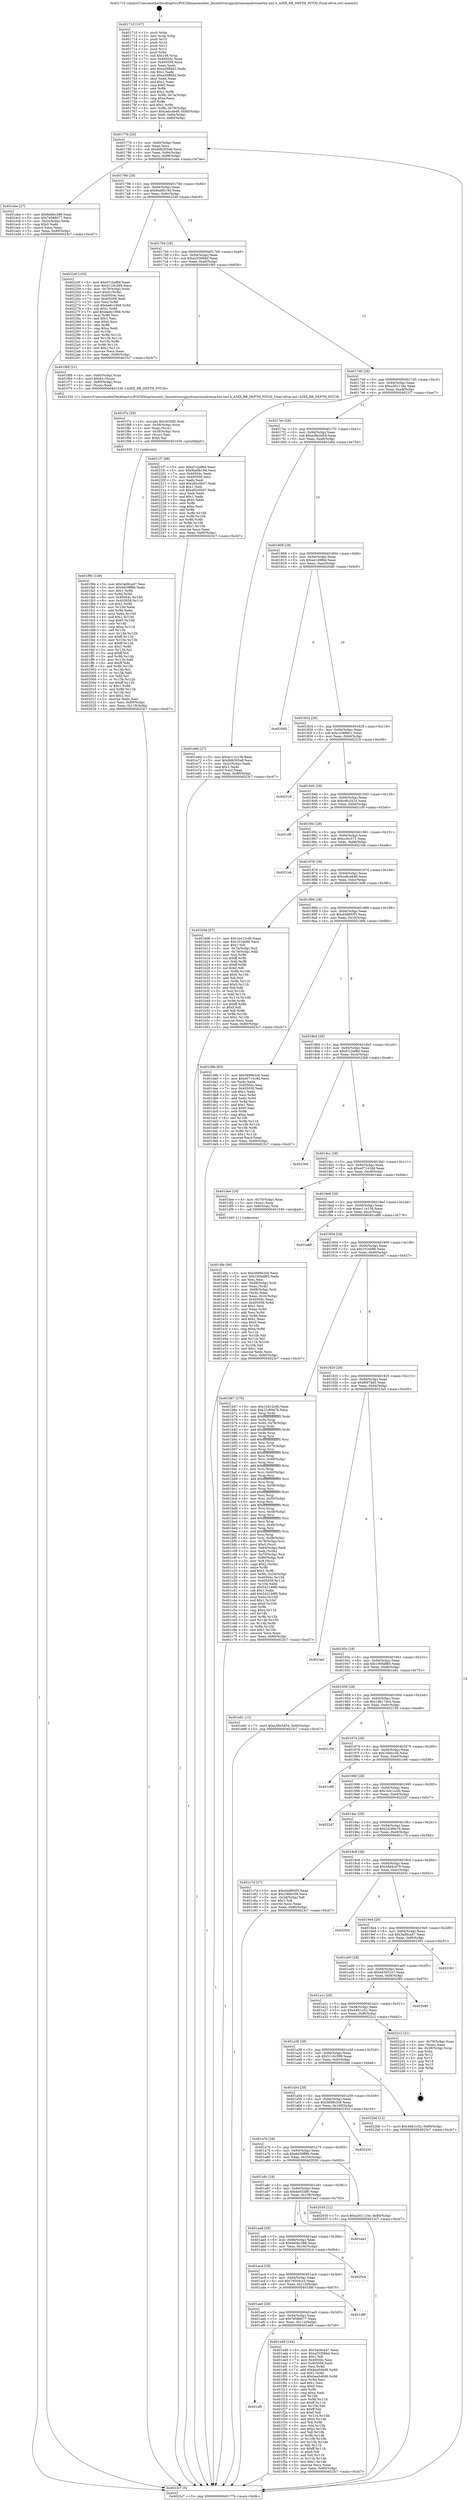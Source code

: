 digraph "0x401710" {
  label = "0x401710 (/mnt/c/Users/mathe/Desktop/tcc/POCII/binaries/extr_linuxdriversgpudrmmsmadrenoa3xx.xml.h_A3XX_RB_DEPTH_PITCH_Final-ollvm.out::main(0))"
  labelloc = "t"
  node[shape=record]

  Entry [label="",width=0.3,height=0.3,shape=circle,fillcolor=black,style=filled]
  "0x40177b" [label="{
     0x40177b [29]\l
     | [instrs]\l
     &nbsp;&nbsp;0x40177b \<+3\>: mov -0x80(%rbp),%eax\l
     &nbsp;&nbsp;0x40177e \<+2\>: mov %eax,%ecx\l
     &nbsp;&nbsp;0x401780 \<+6\>: sub $0x8d6305a6,%ecx\l
     &nbsp;&nbsp;0x401786 \<+6\>: mov %eax,-0x94(%rbp)\l
     &nbsp;&nbsp;0x40178c \<+6\>: mov %ecx,-0x98(%rbp)\l
     &nbsp;&nbsp;0x401792 \<+6\>: je 0000000000401ebe \<main+0x7ae\>\l
  }"]
  "0x401ebe" [label="{
     0x401ebe [27]\l
     | [instrs]\l
     &nbsp;&nbsp;0x401ebe \<+5\>: mov $0x6e6bc388,%eax\l
     &nbsp;&nbsp;0x401ec3 \<+5\>: mov $0x7e588077,%ecx\l
     &nbsp;&nbsp;0x401ec8 \<+3\>: mov -0x2c(%rbp),%edx\l
     &nbsp;&nbsp;0x401ecb \<+3\>: cmp $0x0,%edx\l
     &nbsp;&nbsp;0x401ece \<+3\>: cmove %ecx,%eax\l
     &nbsp;&nbsp;0x401ed1 \<+3\>: mov %eax,-0x80(%rbp)\l
     &nbsp;&nbsp;0x401ed4 \<+5\>: jmp 00000000004023c7 \<main+0xcb7\>\l
  }"]
  "0x401798" [label="{
     0x401798 [28]\l
     | [instrs]\l
     &nbsp;&nbsp;0x401798 \<+5\>: jmp 000000000040179d \<main+0x8d\>\l
     &nbsp;&nbsp;0x40179d \<+6\>: mov -0x94(%rbp),%eax\l
     &nbsp;&nbsp;0x4017a3 \<+5\>: sub $0x9aa9b19d,%eax\l
     &nbsp;&nbsp;0x4017a8 \<+6\>: mov %eax,-0x9c(%rbp)\l
     &nbsp;&nbsp;0x4017ae \<+6\>: je 000000000040224f \<main+0xb3f\>\l
  }"]
  Exit [label="",width=0.3,height=0.3,shape=circle,fillcolor=black,style=filled,peripheries=2]
  "0x40224f" [label="{
     0x40224f [103]\l
     | [instrs]\l
     &nbsp;&nbsp;0x40224f \<+5\>: mov $0xd7c2ef6d,%eax\l
     &nbsp;&nbsp;0x402254 \<+5\>: mov $0x5116c599,%ecx\l
     &nbsp;&nbsp;0x402259 \<+4\>: mov -0x78(%rbp),%rdx\l
     &nbsp;&nbsp;0x40225d \<+6\>: movl $0x0,(%rdx)\l
     &nbsp;&nbsp;0x402263 \<+7\>: mov 0x40504c,%esi\l
     &nbsp;&nbsp;0x40226a \<+7\>: mov 0x405058,%edi\l
     &nbsp;&nbsp;0x402271 \<+3\>: mov %esi,%r8d\l
     &nbsp;&nbsp;0x402274 \<+7\>: sub $0xbe6c1968,%r8d\l
     &nbsp;&nbsp;0x40227b \<+4\>: sub $0x1,%r8d\l
     &nbsp;&nbsp;0x40227f \<+7\>: add $0xbe6c1968,%r8d\l
     &nbsp;&nbsp;0x402286 \<+4\>: imul %r8d,%esi\l
     &nbsp;&nbsp;0x40228a \<+3\>: and $0x1,%esi\l
     &nbsp;&nbsp;0x40228d \<+3\>: cmp $0x0,%esi\l
     &nbsp;&nbsp;0x402290 \<+4\>: sete %r9b\l
     &nbsp;&nbsp;0x402294 \<+3\>: cmp $0xa,%edi\l
     &nbsp;&nbsp;0x402297 \<+4\>: setl %r10b\l
     &nbsp;&nbsp;0x40229b \<+3\>: mov %r9b,%r11b\l
     &nbsp;&nbsp;0x40229e \<+3\>: and %r10b,%r11b\l
     &nbsp;&nbsp;0x4022a1 \<+3\>: xor %r10b,%r9b\l
     &nbsp;&nbsp;0x4022a4 \<+3\>: or %r9b,%r11b\l
     &nbsp;&nbsp;0x4022a7 \<+4\>: test $0x1,%r11b\l
     &nbsp;&nbsp;0x4022ab \<+3\>: cmovne %ecx,%eax\l
     &nbsp;&nbsp;0x4022ae \<+3\>: mov %eax,-0x80(%rbp)\l
     &nbsp;&nbsp;0x4022b1 \<+5\>: jmp 00000000004023c7 \<main+0xcb7\>\l
  }"]
  "0x4017b4" [label="{
     0x4017b4 [28]\l
     | [instrs]\l
     &nbsp;&nbsp;0x4017b4 \<+5\>: jmp 00000000004017b9 \<main+0xa9\>\l
     &nbsp;&nbsp;0x4017b9 \<+6\>: mov -0x94(%rbp),%eax\l
     &nbsp;&nbsp;0x4017bf \<+5\>: sub $0xa25306bd,%eax\l
     &nbsp;&nbsp;0x4017c4 \<+6\>: mov %eax,-0xa0(%rbp)\l
     &nbsp;&nbsp;0x4017ca \<+6\>: je 0000000000401f69 \<main+0x859\>\l
  }"]
  "0x401f9b" [label="{
     0x401f9b [149]\l
     | [instrs]\l
     &nbsp;&nbsp;0x401f9b \<+5\>: mov $0x3a06ca47,%esi\l
     &nbsp;&nbsp;0x401fa0 \<+5\>: mov $0x6d39ff8b,%edx\l
     &nbsp;&nbsp;0x401fa5 \<+3\>: mov $0x1,%r8b\l
     &nbsp;&nbsp;0x401fa8 \<+3\>: xor %r9d,%r9d\l
     &nbsp;&nbsp;0x401fab \<+8\>: mov 0x40504c,%r10d\l
     &nbsp;&nbsp;0x401fb3 \<+8\>: mov 0x405058,%r11d\l
     &nbsp;&nbsp;0x401fbb \<+4\>: sub $0x1,%r9d\l
     &nbsp;&nbsp;0x401fbf \<+3\>: mov %r10d,%ebx\l
     &nbsp;&nbsp;0x401fc2 \<+3\>: add %r9d,%ebx\l
     &nbsp;&nbsp;0x401fc5 \<+4\>: imul %ebx,%r10d\l
     &nbsp;&nbsp;0x401fc9 \<+4\>: and $0x1,%r10d\l
     &nbsp;&nbsp;0x401fcd \<+4\>: cmp $0x0,%r10d\l
     &nbsp;&nbsp;0x401fd1 \<+4\>: sete %r14b\l
     &nbsp;&nbsp;0x401fd5 \<+4\>: cmp $0xa,%r11d\l
     &nbsp;&nbsp;0x401fd9 \<+4\>: setl %r15b\l
     &nbsp;&nbsp;0x401fdd \<+3\>: mov %r14b,%r12b\l
     &nbsp;&nbsp;0x401fe0 \<+4\>: xor $0xff,%r12b\l
     &nbsp;&nbsp;0x401fe4 \<+3\>: mov %r15b,%r13b\l
     &nbsp;&nbsp;0x401fe7 \<+4\>: xor $0xff,%r13b\l
     &nbsp;&nbsp;0x401feb \<+4\>: xor $0x1,%r8b\l
     &nbsp;&nbsp;0x401fef \<+3\>: mov %r12b,%cl\l
     &nbsp;&nbsp;0x401ff2 \<+3\>: and $0xff,%cl\l
     &nbsp;&nbsp;0x401ff5 \<+3\>: and %r8b,%r14b\l
     &nbsp;&nbsp;0x401ff8 \<+3\>: mov %r13b,%dil\l
     &nbsp;&nbsp;0x401ffb \<+4\>: and $0xff,%dil\l
     &nbsp;&nbsp;0x401fff \<+3\>: and %r8b,%r15b\l
     &nbsp;&nbsp;0x402002 \<+3\>: or %r14b,%cl\l
     &nbsp;&nbsp;0x402005 \<+3\>: or %r15b,%dil\l
     &nbsp;&nbsp;0x402008 \<+3\>: xor %dil,%cl\l
     &nbsp;&nbsp;0x40200b \<+3\>: or %r13b,%r12b\l
     &nbsp;&nbsp;0x40200e \<+4\>: xor $0xff,%r12b\l
     &nbsp;&nbsp;0x402012 \<+4\>: or $0x1,%r8b\l
     &nbsp;&nbsp;0x402016 \<+3\>: and %r8b,%r12b\l
     &nbsp;&nbsp;0x402019 \<+3\>: or %r12b,%cl\l
     &nbsp;&nbsp;0x40201c \<+3\>: test $0x1,%cl\l
     &nbsp;&nbsp;0x40201f \<+3\>: cmovne %edx,%esi\l
     &nbsp;&nbsp;0x402022 \<+3\>: mov %esi,-0x80(%rbp)\l
     &nbsp;&nbsp;0x402025 \<+6\>: mov %eax,-0x118(%rbp)\l
     &nbsp;&nbsp;0x40202b \<+5\>: jmp 00000000004023c7 \<main+0xcb7\>\l
  }"]
  "0x401f69" [label="{
     0x401f69 [21]\l
     | [instrs]\l
     &nbsp;&nbsp;0x401f69 \<+4\>: mov -0x60(%rbp),%rax\l
     &nbsp;&nbsp;0x401f6d \<+6\>: movl $0x64,(%rax)\l
     &nbsp;&nbsp;0x401f73 \<+4\>: mov -0x60(%rbp),%rax\l
     &nbsp;&nbsp;0x401f77 \<+2\>: mov (%rax),%edi\l
     &nbsp;&nbsp;0x401f79 \<+5\>: call 0000000000401530 \<A3XX_RB_DEPTH_PITCH\>\l
     | [calls]\l
     &nbsp;&nbsp;0x401530 \{1\} (/mnt/c/Users/mathe/Desktop/tcc/POCII/binaries/extr_linuxdriversgpudrmmsmadrenoa3xx.xml.h_A3XX_RB_DEPTH_PITCH_Final-ollvm.out::A3XX_RB_DEPTH_PITCH)\l
  }"]
  "0x4017d0" [label="{
     0x4017d0 [28]\l
     | [instrs]\l
     &nbsp;&nbsp;0x4017d0 \<+5\>: jmp 00000000004017d5 \<main+0xc5\>\l
     &nbsp;&nbsp;0x4017d5 \<+6\>: mov -0x94(%rbp),%eax\l
     &nbsp;&nbsp;0x4017db \<+5\>: sub $0xa261110e,%eax\l
     &nbsp;&nbsp;0x4017e0 \<+6\>: mov %eax,-0xa4(%rbp)\l
     &nbsp;&nbsp;0x4017e6 \<+6\>: je 00000000004021f7 \<main+0xae7\>\l
  }"]
  "0x401f7e" [label="{
     0x401f7e [29]\l
     | [instrs]\l
     &nbsp;&nbsp;0x401f7e \<+10\>: movabs $0x4030f2,%rdi\l
     &nbsp;&nbsp;0x401f88 \<+4\>: mov -0x58(%rbp),%rcx\l
     &nbsp;&nbsp;0x401f8c \<+2\>: mov %eax,(%rcx)\l
     &nbsp;&nbsp;0x401f8e \<+4\>: mov -0x58(%rbp),%rcx\l
     &nbsp;&nbsp;0x401f92 \<+2\>: mov (%rcx),%esi\l
     &nbsp;&nbsp;0x401f94 \<+2\>: mov $0x0,%al\l
     &nbsp;&nbsp;0x401f96 \<+5\>: call 0000000000401030 \<printf@plt\>\l
     | [calls]\l
     &nbsp;&nbsp;0x401030 \{1\} (unknown)\l
  }"]
  "0x4021f7" [label="{
     0x4021f7 [88]\l
     | [instrs]\l
     &nbsp;&nbsp;0x4021f7 \<+5\>: mov $0xd7c2ef6d,%eax\l
     &nbsp;&nbsp;0x4021fc \<+5\>: mov $0x9aa9b19d,%ecx\l
     &nbsp;&nbsp;0x402201 \<+7\>: mov 0x40504c,%edx\l
     &nbsp;&nbsp;0x402208 \<+7\>: mov 0x405058,%esi\l
     &nbsp;&nbsp;0x40220f \<+2\>: mov %edx,%edi\l
     &nbsp;&nbsp;0x402211 \<+6\>: add $0xa92c0b07,%edi\l
     &nbsp;&nbsp;0x402217 \<+3\>: sub $0x1,%edi\l
     &nbsp;&nbsp;0x40221a \<+6\>: sub $0xa92c0b07,%edi\l
     &nbsp;&nbsp;0x402220 \<+3\>: imul %edi,%edx\l
     &nbsp;&nbsp;0x402223 \<+3\>: and $0x1,%edx\l
     &nbsp;&nbsp;0x402226 \<+3\>: cmp $0x0,%edx\l
     &nbsp;&nbsp;0x402229 \<+4\>: sete %r8b\l
     &nbsp;&nbsp;0x40222d \<+3\>: cmp $0xa,%esi\l
     &nbsp;&nbsp;0x402230 \<+4\>: setl %r9b\l
     &nbsp;&nbsp;0x402234 \<+3\>: mov %r8b,%r10b\l
     &nbsp;&nbsp;0x402237 \<+3\>: and %r9b,%r10b\l
     &nbsp;&nbsp;0x40223a \<+3\>: xor %r9b,%r8b\l
     &nbsp;&nbsp;0x40223d \<+3\>: or %r8b,%r10b\l
     &nbsp;&nbsp;0x402240 \<+4\>: test $0x1,%r10b\l
     &nbsp;&nbsp;0x402244 \<+3\>: cmovne %ecx,%eax\l
     &nbsp;&nbsp;0x402247 \<+3\>: mov %eax,-0x80(%rbp)\l
     &nbsp;&nbsp;0x40224a \<+5\>: jmp 00000000004023c7 \<main+0xcb7\>\l
  }"]
  "0x4017ec" [label="{
     0x4017ec [28]\l
     | [instrs]\l
     &nbsp;&nbsp;0x4017ec \<+5\>: jmp 00000000004017f1 \<main+0xe1\>\l
     &nbsp;&nbsp;0x4017f1 \<+6\>: mov -0x94(%rbp),%eax\l
     &nbsp;&nbsp;0x4017f7 \<+5\>: sub $0xa38e3d54,%eax\l
     &nbsp;&nbsp;0x4017fc \<+6\>: mov %eax,-0xa8(%rbp)\l
     &nbsp;&nbsp;0x401802 \<+6\>: je 0000000000401e6d \<main+0x75d\>\l
  }"]
  "0x401afc" [label="{
     0x401afc\l
  }", style=dashed]
  "0x401e6d" [label="{
     0x401e6d [27]\l
     | [instrs]\l
     &nbsp;&nbsp;0x401e6d \<+5\>: mov $0xec11e138,%eax\l
     &nbsp;&nbsp;0x401e72 \<+5\>: mov $0x8d6305a6,%ecx\l
     &nbsp;&nbsp;0x401e77 \<+3\>: mov -0x2c(%rbp),%edx\l
     &nbsp;&nbsp;0x401e7a \<+3\>: cmp $0x1,%edx\l
     &nbsp;&nbsp;0x401e7d \<+3\>: cmovl %ecx,%eax\l
     &nbsp;&nbsp;0x401e80 \<+3\>: mov %eax,-0x80(%rbp)\l
     &nbsp;&nbsp;0x401e83 \<+5\>: jmp 00000000004023c7 \<main+0xcb7\>\l
  }"]
  "0x401808" [label="{
     0x401808 [28]\l
     | [instrs]\l
     &nbsp;&nbsp;0x401808 \<+5\>: jmp 000000000040180d \<main+0xfd\>\l
     &nbsp;&nbsp;0x40180d \<+6\>: mov -0x94(%rbp),%eax\l
     &nbsp;&nbsp;0x401813 \<+5\>: sub $0xae1d9fbd,%eax\l
     &nbsp;&nbsp;0x401818 \<+6\>: mov %eax,-0xac(%rbp)\l
     &nbsp;&nbsp;0x40181e \<+6\>: je 00000000004020d0 \<main+0x9c0\>\l
  }"]
  "0x401ed9" [label="{
     0x401ed9 [144]\l
     | [instrs]\l
     &nbsp;&nbsp;0x401ed9 \<+5\>: mov $0x3a06ca47,%eax\l
     &nbsp;&nbsp;0x401ede \<+5\>: mov $0xa25306bd,%ecx\l
     &nbsp;&nbsp;0x401ee3 \<+2\>: mov $0x1,%dl\l
     &nbsp;&nbsp;0x401ee5 \<+7\>: mov 0x40504c,%esi\l
     &nbsp;&nbsp;0x401eec \<+7\>: mov 0x405058,%edi\l
     &nbsp;&nbsp;0x401ef3 \<+3\>: mov %esi,%r8d\l
     &nbsp;&nbsp;0x401ef6 \<+7\>: add $0xbea546d6,%r8d\l
     &nbsp;&nbsp;0x401efd \<+4\>: sub $0x1,%r8d\l
     &nbsp;&nbsp;0x401f01 \<+7\>: sub $0xbea546d6,%r8d\l
     &nbsp;&nbsp;0x401f08 \<+4\>: imul %r8d,%esi\l
     &nbsp;&nbsp;0x401f0c \<+3\>: and $0x1,%esi\l
     &nbsp;&nbsp;0x401f0f \<+3\>: cmp $0x0,%esi\l
     &nbsp;&nbsp;0x401f12 \<+4\>: sete %r9b\l
     &nbsp;&nbsp;0x401f16 \<+3\>: cmp $0xa,%edi\l
     &nbsp;&nbsp;0x401f19 \<+4\>: setl %r10b\l
     &nbsp;&nbsp;0x401f1d \<+3\>: mov %r9b,%r11b\l
     &nbsp;&nbsp;0x401f20 \<+4\>: xor $0xff,%r11b\l
     &nbsp;&nbsp;0x401f24 \<+3\>: mov %r10b,%bl\l
     &nbsp;&nbsp;0x401f27 \<+3\>: xor $0xff,%bl\l
     &nbsp;&nbsp;0x401f2a \<+3\>: xor $0x0,%dl\l
     &nbsp;&nbsp;0x401f2d \<+3\>: mov %r11b,%r14b\l
     &nbsp;&nbsp;0x401f30 \<+4\>: and $0x0,%r14b\l
     &nbsp;&nbsp;0x401f34 \<+3\>: and %dl,%r9b\l
     &nbsp;&nbsp;0x401f37 \<+3\>: mov %bl,%r15b\l
     &nbsp;&nbsp;0x401f3a \<+4\>: and $0x0,%r15b\l
     &nbsp;&nbsp;0x401f3e \<+3\>: and %dl,%r10b\l
     &nbsp;&nbsp;0x401f41 \<+3\>: or %r9b,%r14b\l
     &nbsp;&nbsp;0x401f44 \<+3\>: or %r10b,%r15b\l
     &nbsp;&nbsp;0x401f47 \<+3\>: xor %r15b,%r14b\l
     &nbsp;&nbsp;0x401f4a \<+3\>: or %bl,%r11b\l
     &nbsp;&nbsp;0x401f4d \<+4\>: xor $0xff,%r11b\l
     &nbsp;&nbsp;0x401f51 \<+3\>: or $0x0,%dl\l
     &nbsp;&nbsp;0x401f54 \<+3\>: and %dl,%r11b\l
     &nbsp;&nbsp;0x401f57 \<+3\>: or %r11b,%r14b\l
     &nbsp;&nbsp;0x401f5a \<+4\>: test $0x1,%r14b\l
     &nbsp;&nbsp;0x401f5e \<+3\>: cmovne %ecx,%eax\l
     &nbsp;&nbsp;0x401f61 \<+3\>: mov %eax,-0x80(%rbp)\l
     &nbsp;&nbsp;0x401f64 \<+5\>: jmp 00000000004023c7 \<main+0xcb7\>\l
  }"]
  "0x4020d0" [label="{
     0x4020d0\l
  }", style=dashed]
  "0x401824" [label="{
     0x401824 [28]\l
     | [instrs]\l
     &nbsp;&nbsp;0x401824 \<+5\>: jmp 0000000000401829 \<main+0x119\>\l
     &nbsp;&nbsp;0x401829 \<+6\>: mov -0x94(%rbp),%eax\l
     &nbsp;&nbsp;0x40182f \<+5\>: sub $0xc33888c1,%eax\l
     &nbsp;&nbsp;0x401834 \<+6\>: mov %eax,-0xb0(%rbp)\l
     &nbsp;&nbsp;0x40183a \<+6\>: je 0000000000402319 \<main+0xc09\>\l
  }"]
  "0x401ae0" [label="{
     0x401ae0 [28]\l
     | [instrs]\l
     &nbsp;&nbsp;0x401ae0 \<+5\>: jmp 0000000000401ae5 \<main+0x3d5\>\l
     &nbsp;&nbsp;0x401ae5 \<+6\>: mov -0x94(%rbp),%eax\l
     &nbsp;&nbsp;0x401aeb \<+5\>: sub $0x7e588077,%eax\l
     &nbsp;&nbsp;0x401af0 \<+6\>: mov %eax,-0x114(%rbp)\l
     &nbsp;&nbsp;0x401af6 \<+6\>: je 0000000000401ed9 \<main+0x7c9\>\l
  }"]
  "0x402319" [label="{
     0x402319\l
  }", style=dashed]
  "0x401840" [label="{
     0x401840 [28]\l
     | [instrs]\l
     &nbsp;&nbsp;0x401840 \<+5\>: jmp 0000000000401845 \<main+0x135\>\l
     &nbsp;&nbsp;0x401845 \<+6\>: mov -0x94(%rbp),%eax\l
     &nbsp;&nbsp;0x40184b \<+5\>: sub $0xc9fc2d1d,%eax\l
     &nbsp;&nbsp;0x401850 \<+6\>: mov %eax,-0xb4(%rbp)\l
     &nbsp;&nbsp;0x401856 \<+6\>: je 0000000000401cf0 \<main+0x5e0\>\l
  }"]
  "0x401d8f" [label="{
     0x401d8f\l
  }", style=dashed]
  "0x401cf0" [label="{
     0x401cf0\l
  }", style=dashed]
  "0x40185c" [label="{
     0x40185c [28]\l
     | [instrs]\l
     &nbsp;&nbsp;0x40185c \<+5\>: jmp 0000000000401861 \<main+0x151\>\l
     &nbsp;&nbsp;0x401861 \<+6\>: mov -0x94(%rbp),%eax\l
     &nbsp;&nbsp;0x401867 \<+5\>: sub $0xccfcc571,%eax\l
     &nbsp;&nbsp;0x40186c \<+6\>: mov %eax,-0xb8(%rbp)\l
     &nbsp;&nbsp;0x401872 \<+6\>: je 00000000004021eb \<main+0xadb\>\l
  }"]
  "0x401ac4" [label="{
     0x401ac4 [28]\l
     | [instrs]\l
     &nbsp;&nbsp;0x401ac4 \<+5\>: jmp 0000000000401ac9 \<main+0x3b9\>\l
     &nbsp;&nbsp;0x401ac9 \<+6\>: mov -0x94(%rbp),%eax\l
     &nbsp;&nbsp;0x401acf \<+5\>: sub $0x79504cc5,%eax\l
     &nbsp;&nbsp;0x401ad4 \<+6\>: mov %eax,-0x110(%rbp)\l
     &nbsp;&nbsp;0x401ada \<+6\>: je 0000000000401d8f \<main+0x67f\>\l
  }"]
  "0x4021eb" [label="{
     0x4021eb\l
  }", style=dashed]
  "0x401878" [label="{
     0x401878 [28]\l
     | [instrs]\l
     &nbsp;&nbsp;0x401878 \<+5\>: jmp 000000000040187d \<main+0x16d\>\l
     &nbsp;&nbsp;0x40187d \<+6\>: mov -0x94(%rbp),%eax\l
     &nbsp;&nbsp;0x401883 \<+5\>: sub $0xcebceb48,%eax\l
     &nbsp;&nbsp;0x401888 \<+6\>: mov %eax,-0xbc(%rbp)\l
     &nbsp;&nbsp;0x40188e \<+6\>: je 0000000000401b06 \<main+0x3f6\>\l
  }"]
  "0x4020c4" [label="{
     0x4020c4\l
  }", style=dashed]
  "0x401b06" [label="{
     0x401b06 [97]\l
     | [instrs]\l
     &nbsp;&nbsp;0x401b06 \<+5\>: mov $0x1b412cd0,%eax\l
     &nbsp;&nbsp;0x401b0b \<+5\>: mov $0x1016e96,%ecx\l
     &nbsp;&nbsp;0x401b10 \<+2\>: mov $0x1,%dl\l
     &nbsp;&nbsp;0x401b12 \<+4\>: mov -0x7a(%rbp),%sil\l
     &nbsp;&nbsp;0x401b16 \<+4\>: mov -0x79(%rbp),%dil\l
     &nbsp;&nbsp;0x401b1a \<+3\>: mov %sil,%r8b\l
     &nbsp;&nbsp;0x401b1d \<+4\>: xor $0xff,%r8b\l
     &nbsp;&nbsp;0x401b21 \<+3\>: mov %dil,%r9b\l
     &nbsp;&nbsp;0x401b24 \<+4\>: xor $0xff,%r9b\l
     &nbsp;&nbsp;0x401b28 \<+3\>: xor $0x0,%dl\l
     &nbsp;&nbsp;0x401b2b \<+3\>: mov %r8b,%r10b\l
     &nbsp;&nbsp;0x401b2e \<+4\>: and $0x0,%r10b\l
     &nbsp;&nbsp;0x401b32 \<+3\>: and %dl,%sil\l
     &nbsp;&nbsp;0x401b35 \<+3\>: mov %r9b,%r11b\l
     &nbsp;&nbsp;0x401b38 \<+4\>: and $0x0,%r11b\l
     &nbsp;&nbsp;0x401b3c \<+3\>: and %dl,%dil\l
     &nbsp;&nbsp;0x401b3f \<+3\>: or %sil,%r10b\l
     &nbsp;&nbsp;0x401b42 \<+3\>: or %dil,%r11b\l
     &nbsp;&nbsp;0x401b45 \<+3\>: xor %r11b,%r10b\l
     &nbsp;&nbsp;0x401b48 \<+3\>: or %r9b,%r8b\l
     &nbsp;&nbsp;0x401b4b \<+4\>: xor $0xff,%r8b\l
     &nbsp;&nbsp;0x401b4f \<+3\>: or $0x0,%dl\l
     &nbsp;&nbsp;0x401b52 \<+3\>: and %dl,%r8b\l
     &nbsp;&nbsp;0x401b55 \<+3\>: or %r8b,%r10b\l
     &nbsp;&nbsp;0x401b58 \<+4\>: test $0x1,%r10b\l
     &nbsp;&nbsp;0x401b5c \<+3\>: cmovne %ecx,%eax\l
     &nbsp;&nbsp;0x401b5f \<+3\>: mov %eax,-0x80(%rbp)\l
     &nbsp;&nbsp;0x401b62 \<+5\>: jmp 00000000004023c7 \<main+0xcb7\>\l
  }"]
  "0x401894" [label="{
     0x401894 [28]\l
     | [instrs]\l
     &nbsp;&nbsp;0x401894 \<+5\>: jmp 0000000000401899 \<main+0x189\>\l
     &nbsp;&nbsp;0x401899 \<+6\>: mov -0x94(%rbp),%eax\l
     &nbsp;&nbsp;0x40189f \<+5\>: sub $0xd3d993f3,%eax\l
     &nbsp;&nbsp;0x4018a4 \<+6\>: mov %eax,-0xc0(%rbp)\l
     &nbsp;&nbsp;0x4018aa \<+6\>: je 0000000000401d9b \<main+0x68b\>\l
  }"]
  "0x4023c7" [label="{
     0x4023c7 [5]\l
     | [instrs]\l
     &nbsp;&nbsp;0x4023c7 \<+5\>: jmp 000000000040177b \<main+0x6b\>\l
  }"]
  "0x401710" [label="{
     0x401710 [107]\l
     | [instrs]\l
     &nbsp;&nbsp;0x401710 \<+1\>: push %rbp\l
     &nbsp;&nbsp;0x401711 \<+3\>: mov %rsp,%rbp\l
     &nbsp;&nbsp;0x401714 \<+2\>: push %r15\l
     &nbsp;&nbsp;0x401716 \<+2\>: push %r14\l
     &nbsp;&nbsp;0x401718 \<+2\>: push %r13\l
     &nbsp;&nbsp;0x40171a \<+2\>: push %r12\l
     &nbsp;&nbsp;0x40171c \<+1\>: push %rbx\l
     &nbsp;&nbsp;0x40171d \<+7\>: sub $0x108,%rsp\l
     &nbsp;&nbsp;0x401724 \<+7\>: mov 0x40504c,%eax\l
     &nbsp;&nbsp;0x40172b \<+7\>: mov 0x405058,%ecx\l
     &nbsp;&nbsp;0x401732 \<+2\>: mov %eax,%edx\l
     &nbsp;&nbsp;0x401734 \<+6\>: add $0xa26ff462,%edx\l
     &nbsp;&nbsp;0x40173a \<+3\>: sub $0x1,%edx\l
     &nbsp;&nbsp;0x40173d \<+6\>: sub $0xa26ff462,%edx\l
     &nbsp;&nbsp;0x401743 \<+3\>: imul %edx,%eax\l
     &nbsp;&nbsp;0x401746 \<+3\>: and $0x1,%eax\l
     &nbsp;&nbsp;0x401749 \<+3\>: cmp $0x0,%eax\l
     &nbsp;&nbsp;0x40174c \<+4\>: sete %r8b\l
     &nbsp;&nbsp;0x401750 \<+4\>: and $0x1,%r8b\l
     &nbsp;&nbsp;0x401754 \<+4\>: mov %r8b,-0x7a(%rbp)\l
     &nbsp;&nbsp;0x401758 \<+3\>: cmp $0xa,%ecx\l
     &nbsp;&nbsp;0x40175b \<+4\>: setl %r8b\l
     &nbsp;&nbsp;0x40175f \<+4\>: and $0x1,%r8b\l
     &nbsp;&nbsp;0x401763 \<+4\>: mov %r8b,-0x79(%rbp)\l
     &nbsp;&nbsp;0x401767 \<+7\>: movl $0xcebceb48,-0x80(%rbp)\l
     &nbsp;&nbsp;0x40176e \<+6\>: mov %edi,-0x84(%rbp)\l
     &nbsp;&nbsp;0x401774 \<+7\>: mov %rsi,-0x90(%rbp)\l
  }"]
  "0x401aa8" [label="{
     0x401aa8 [28]\l
     | [instrs]\l
     &nbsp;&nbsp;0x401aa8 \<+5\>: jmp 0000000000401aad \<main+0x39d\>\l
     &nbsp;&nbsp;0x401aad \<+6\>: mov -0x94(%rbp),%eax\l
     &nbsp;&nbsp;0x401ab3 \<+5\>: sub $0x6e6bc388,%eax\l
     &nbsp;&nbsp;0x401ab8 \<+6\>: mov %eax,-0x10c(%rbp)\l
     &nbsp;&nbsp;0x401abe \<+6\>: je 00000000004020c4 \<main+0x9b4\>\l
  }"]
  "0x401d9b" [label="{
     0x401d9b [83]\l
     | [instrs]\l
     &nbsp;&nbsp;0x401d9b \<+5\>: mov $0x5699e3c6,%eax\l
     &nbsp;&nbsp;0x401da0 \<+5\>: mov $0xe071418d,%ecx\l
     &nbsp;&nbsp;0x401da5 \<+2\>: xor %edx,%edx\l
     &nbsp;&nbsp;0x401da7 \<+7\>: mov 0x40504c,%esi\l
     &nbsp;&nbsp;0x401dae \<+7\>: mov 0x405058,%edi\l
     &nbsp;&nbsp;0x401db5 \<+3\>: sub $0x1,%edx\l
     &nbsp;&nbsp;0x401db8 \<+3\>: mov %esi,%r8d\l
     &nbsp;&nbsp;0x401dbb \<+3\>: add %edx,%r8d\l
     &nbsp;&nbsp;0x401dbe \<+4\>: imul %r8d,%esi\l
     &nbsp;&nbsp;0x401dc2 \<+3\>: and $0x1,%esi\l
     &nbsp;&nbsp;0x401dc5 \<+3\>: cmp $0x0,%esi\l
     &nbsp;&nbsp;0x401dc8 \<+4\>: sete %r9b\l
     &nbsp;&nbsp;0x401dcc \<+3\>: cmp $0xa,%edi\l
     &nbsp;&nbsp;0x401dcf \<+4\>: setl %r10b\l
     &nbsp;&nbsp;0x401dd3 \<+3\>: mov %r9b,%r11b\l
     &nbsp;&nbsp;0x401dd6 \<+3\>: and %r10b,%r11b\l
     &nbsp;&nbsp;0x401dd9 \<+3\>: xor %r10b,%r9b\l
     &nbsp;&nbsp;0x401ddc \<+3\>: or %r9b,%r11b\l
     &nbsp;&nbsp;0x401ddf \<+4\>: test $0x1,%r11b\l
     &nbsp;&nbsp;0x401de3 \<+3\>: cmovne %ecx,%eax\l
     &nbsp;&nbsp;0x401de6 \<+3\>: mov %eax,-0x80(%rbp)\l
     &nbsp;&nbsp;0x401de9 \<+5\>: jmp 00000000004023c7 \<main+0xcb7\>\l
  }"]
  "0x4018b0" [label="{
     0x4018b0 [28]\l
     | [instrs]\l
     &nbsp;&nbsp;0x4018b0 \<+5\>: jmp 00000000004018b5 \<main+0x1a5\>\l
     &nbsp;&nbsp;0x4018b5 \<+6\>: mov -0x94(%rbp),%eax\l
     &nbsp;&nbsp;0x4018bb \<+5\>: sub $0xd7c2ef6d,%eax\l
     &nbsp;&nbsp;0x4018c0 \<+6\>: mov %eax,-0xc4(%rbp)\l
     &nbsp;&nbsp;0x4018c6 \<+6\>: je 00000000004023b6 \<main+0xca6\>\l
  }"]
  "0x401ea3" [label="{
     0x401ea3\l
  }", style=dashed]
  "0x4023b6" [label="{
     0x4023b6\l
  }", style=dashed]
  "0x4018cc" [label="{
     0x4018cc [28]\l
     | [instrs]\l
     &nbsp;&nbsp;0x4018cc \<+5\>: jmp 00000000004018d1 \<main+0x1c1\>\l
     &nbsp;&nbsp;0x4018d1 \<+6\>: mov -0x94(%rbp),%eax\l
     &nbsp;&nbsp;0x4018d7 \<+5\>: sub $0xe071418d,%eax\l
     &nbsp;&nbsp;0x4018dc \<+6\>: mov %eax,-0xc8(%rbp)\l
     &nbsp;&nbsp;0x4018e2 \<+6\>: je 0000000000401dee \<main+0x6de\>\l
  }"]
  "0x401a8c" [label="{
     0x401a8c [28]\l
     | [instrs]\l
     &nbsp;&nbsp;0x401a8c \<+5\>: jmp 0000000000401a91 \<main+0x381\>\l
     &nbsp;&nbsp;0x401a91 \<+6\>: mov -0x94(%rbp),%eax\l
     &nbsp;&nbsp;0x401a97 \<+5\>: sub $0x6e033ffc,%eax\l
     &nbsp;&nbsp;0x401a9c \<+6\>: mov %eax,-0x108(%rbp)\l
     &nbsp;&nbsp;0x401aa2 \<+6\>: je 0000000000401ea3 \<main+0x793\>\l
  }"]
  "0x401dee" [label="{
     0x401dee [16]\l
     | [instrs]\l
     &nbsp;&nbsp;0x401dee \<+4\>: mov -0x70(%rbp),%rax\l
     &nbsp;&nbsp;0x401df2 \<+3\>: mov (%rax),%rax\l
     &nbsp;&nbsp;0x401df5 \<+4\>: mov 0x8(%rax),%rdi\l
     &nbsp;&nbsp;0x401df9 \<+5\>: call 0000000000401040 \<atoi@plt\>\l
     | [calls]\l
     &nbsp;&nbsp;0x401040 \{1\} (unknown)\l
  }"]
  "0x4018e8" [label="{
     0x4018e8 [28]\l
     | [instrs]\l
     &nbsp;&nbsp;0x4018e8 \<+5\>: jmp 00000000004018ed \<main+0x1dd\>\l
     &nbsp;&nbsp;0x4018ed \<+6\>: mov -0x94(%rbp),%eax\l
     &nbsp;&nbsp;0x4018f3 \<+5\>: sub $0xec11e138,%eax\l
     &nbsp;&nbsp;0x4018f8 \<+6\>: mov %eax,-0xcc(%rbp)\l
     &nbsp;&nbsp;0x4018fe \<+6\>: je 0000000000401e88 \<main+0x778\>\l
  }"]
  "0x402030" [label="{
     0x402030 [12]\l
     | [instrs]\l
     &nbsp;&nbsp;0x402030 \<+7\>: movl $0xa261110e,-0x80(%rbp)\l
     &nbsp;&nbsp;0x402037 \<+5\>: jmp 00000000004023c7 \<main+0xcb7\>\l
  }"]
  "0x401e88" [label="{
     0x401e88\l
  }", style=dashed]
  "0x401904" [label="{
     0x401904 [28]\l
     | [instrs]\l
     &nbsp;&nbsp;0x401904 \<+5\>: jmp 0000000000401909 \<main+0x1f9\>\l
     &nbsp;&nbsp;0x401909 \<+6\>: mov -0x94(%rbp),%eax\l
     &nbsp;&nbsp;0x40190f \<+5\>: sub $0x1016e96,%eax\l
     &nbsp;&nbsp;0x401914 \<+6\>: mov %eax,-0xd0(%rbp)\l
     &nbsp;&nbsp;0x40191a \<+6\>: je 0000000000401b67 \<main+0x457\>\l
  }"]
  "0x401a70" [label="{
     0x401a70 [28]\l
     | [instrs]\l
     &nbsp;&nbsp;0x401a70 \<+5\>: jmp 0000000000401a75 \<main+0x365\>\l
     &nbsp;&nbsp;0x401a75 \<+6\>: mov -0x94(%rbp),%eax\l
     &nbsp;&nbsp;0x401a7b \<+5\>: sub $0x6d39ff8b,%eax\l
     &nbsp;&nbsp;0x401a80 \<+6\>: mov %eax,-0x104(%rbp)\l
     &nbsp;&nbsp;0x401a86 \<+6\>: je 0000000000402030 \<main+0x920\>\l
  }"]
  "0x401b67" [label="{
     0x401b67 [278]\l
     | [instrs]\l
     &nbsp;&nbsp;0x401b67 \<+5\>: mov $0x1b412cd0,%eax\l
     &nbsp;&nbsp;0x401b6c \<+5\>: mov $0x22c89a7b,%ecx\l
     &nbsp;&nbsp;0x401b71 \<+3\>: mov %rsp,%rdx\l
     &nbsp;&nbsp;0x401b74 \<+4\>: add $0xfffffffffffffff0,%rdx\l
     &nbsp;&nbsp;0x401b78 \<+3\>: mov %rdx,%rsp\l
     &nbsp;&nbsp;0x401b7b \<+4\>: mov %rdx,-0x78(%rbp)\l
     &nbsp;&nbsp;0x401b7f \<+3\>: mov %rsp,%rdx\l
     &nbsp;&nbsp;0x401b82 \<+4\>: add $0xfffffffffffffff0,%rdx\l
     &nbsp;&nbsp;0x401b86 \<+3\>: mov %rdx,%rsp\l
     &nbsp;&nbsp;0x401b89 \<+3\>: mov %rsp,%rsi\l
     &nbsp;&nbsp;0x401b8c \<+4\>: add $0xfffffffffffffff0,%rsi\l
     &nbsp;&nbsp;0x401b90 \<+3\>: mov %rsi,%rsp\l
     &nbsp;&nbsp;0x401b93 \<+4\>: mov %rsi,-0x70(%rbp)\l
     &nbsp;&nbsp;0x401b97 \<+3\>: mov %rsp,%rsi\l
     &nbsp;&nbsp;0x401b9a \<+4\>: add $0xfffffffffffffff0,%rsi\l
     &nbsp;&nbsp;0x401b9e \<+3\>: mov %rsi,%rsp\l
     &nbsp;&nbsp;0x401ba1 \<+4\>: mov %rsi,-0x68(%rbp)\l
     &nbsp;&nbsp;0x401ba5 \<+3\>: mov %rsp,%rsi\l
     &nbsp;&nbsp;0x401ba8 \<+4\>: add $0xfffffffffffffff0,%rsi\l
     &nbsp;&nbsp;0x401bac \<+3\>: mov %rsi,%rsp\l
     &nbsp;&nbsp;0x401baf \<+4\>: mov %rsi,-0x60(%rbp)\l
     &nbsp;&nbsp;0x401bb3 \<+3\>: mov %rsp,%rsi\l
     &nbsp;&nbsp;0x401bb6 \<+4\>: add $0xfffffffffffffff0,%rsi\l
     &nbsp;&nbsp;0x401bba \<+3\>: mov %rsi,%rsp\l
     &nbsp;&nbsp;0x401bbd \<+4\>: mov %rsi,-0x58(%rbp)\l
     &nbsp;&nbsp;0x401bc1 \<+3\>: mov %rsp,%rsi\l
     &nbsp;&nbsp;0x401bc4 \<+4\>: add $0xfffffffffffffff0,%rsi\l
     &nbsp;&nbsp;0x401bc8 \<+3\>: mov %rsi,%rsp\l
     &nbsp;&nbsp;0x401bcb \<+4\>: mov %rsi,-0x50(%rbp)\l
     &nbsp;&nbsp;0x401bcf \<+3\>: mov %rsp,%rsi\l
     &nbsp;&nbsp;0x401bd2 \<+4\>: add $0xfffffffffffffff0,%rsi\l
     &nbsp;&nbsp;0x401bd6 \<+3\>: mov %rsi,%rsp\l
     &nbsp;&nbsp;0x401bd9 \<+4\>: mov %rsi,-0x48(%rbp)\l
     &nbsp;&nbsp;0x401bdd \<+3\>: mov %rsp,%rsi\l
     &nbsp;&nbsp;0x401be0 \<+4\>: add $0xfffffffffffffff0,%rsi\l
     &nbsp;&nbsp;0x401be4 \<+3\>: mov %rsi,%rsp\l
     &nbsp;&nbsp;0x401be7 \<+4\>: mov %rsi,-0x40(%rbp)\l
     &nbsp;&nbsp;0x401beb \<+3\>: mov %rsp,%rsi\l
     &nbsp;&nbsp;0x401bee \<+4\>: add $0xfffffffffffffff0,%rsi\l
     &nbsp;&nbsp;0x401bf2 \<+3\>: mov %rsi,%rsp\l
     &nbsp;&nbsp;0x401bf5 \<+4\>: mov %rsi,-0x38(%rbp)\l
     &nbsp;&nbsp;0x401bf9 \<+4\>: mov -0x78(%rbp),%rsi\l
     &nbsp;&nbsp;0x401bfd \<+6\>: movl $0x0,(%rsi)\l
     &nbsp;&nbsp;0x401c03 \<+6\>: mov -0x84(%rbp),%edi\l
     &nbsp;&nbsp;0x401c09 \<+2\>: mov %edi,(%rdx)\l
     &nbsp;&nbsp;0x401c0b \<+4\>: mov -0x70(%rbp),%rsi\l
     &nbsp;&nbsp;0x401c0f \<+7\>: mov -0x90(%rbp),%r8\l
     &nbsp;&nbsp;0x401c16 \<+3\>: mov %r8,(%rsi)\l
     &nbsp;&nbsp;0x401c19 \<+3\>: cmpl $0x2,(%rdx)\l
     &nbsp;&nbsp;0x401c1c \<+4\>: setne %r9b\l
     &nbsp;&nbsp;0x401c20 \<+4\>: and $0x1,%r9b\l
     &nbsp;&nbsp;0x401c24 \<+4\>: mov %r9b,-0x2d(%rbp)\l
     &nbsp;&nbsp;0x401c28 \<+8\>: mov 0x40504c,%r10d\l
     &nbsp;&nbsp;0x401c30 \<+8\>: mov 0x405058,%r11d\l
     &nbsp;&nbsp;0x401c38 \<+3\>: mov %r10d,%ebx\l
     &nbsp;&nbsp;0x401c3b \<+6\>: sub $0x542148f0,%ebx\l
     &nbsp;&nbsp;0x401c41 \<+3\>: sub $0x1,%ebx\l
     &nbsp;&nbsp;0x401c44 \<+6\>: add $0x542148f0,%ebx\l
     &nbsp;&nbsp;0x401c4a \<+4\>: imul %ebx,%r10d\l
     &nbsp;&nbsp;0x401c4e \<+4\>: and $0x1,%r10d\l
     &nbsp;&nbsp;0x401c52 \<+4\>: cmp $0x0,%r10d\l
     &nbsp;&nbsp;0x401c56 \<+4\>: sete %r9b\l
     &nbsp;&nbsp;0x401c5a \<+4\>: cmp $0xa,%r11d\l
     &nbsp;&nbsp;0x401c5e \<+4\>: setl %r14b\l
     &nbsp;&nbsp;0x401c62 \<+3\>: mov %r9b,%r15b\l
     &nbsp;&nbsp;0x401c65 \<+3\>: and %r14b,%r15b\l
     &nbsp;&nbsp;0x401c68 \<+3\>: xor %r14b,%r9b\l
     &nbsp;&nbsp;0x401c6b \<+3\>: or %r9b,%r15b\l
     &nbsp;&nbsp;0x401c6e \<+4\>: test $0x1,%r15b\l
     &nbsp;&nbsp;0x401c72 \<+3\>: cmovne %ecx,%eax\l
     &nbsp;&nbsp;0x401c75 \<+3\>: mov %eax,-0x80(%rbp)\l
     &nbsp;&nbsp;0x401c78 \<+5\>: jmp 00000000004023c7 \<main+0xcb7\>\l
  }"]
  "0x401920" [label="{
     0x401920 [28]\l
     | [instrs]\l
     &nbsp;&nbsp;0x401920 \<+5\>: jmp 0000000000401925 \<main+0x215\>\l
     &nbsp;&nbsp;0x401925 \<+6\>: mov -0x94(%rbp),%eax\l
     &nbsp;&nbsp;0x40192b \<+5\>: sub $0xf697dd0,%eax\l
     &nbsp;&nbsp;0x401930 \<+6\>: mov %eax,-0xd4(%rbp)\l
     &nbsp;&nbsp;0x401936 \<+6\>: je 00000000004023a5 \<main+0xc95\>\l
  }"]
  "0x402334" [label="{
     0x402334\l
  }", style=dashed]
  "0x401a54" [label="{
     0x401a54 [28]\l
     | [instrs]\l
     &nbsp;&nbsp;0x401a54 \<+5\>: jmp 0000000000401a59 \<main+0x349\>\l
     &nbsp;&nbsp;0x401a59 \<+6\>: mov -0x94(%rbp),%eax\l
     &nbsp;&nbsp;0x401a5f \<+5\>: sub $0x5699e3c6,%eax\l
     &nbsp;&nbsp;0x401a64 \<+6\>: mov %eax,-0x100(%rbp)\l
     &nbsp;&nbsp;0x401a6a \<+6\>: je 0000000000402334 \<main+0xc24\>\l
  }"]
  "0x4023a5" [label="{
     0x4023a5\l
  }", style=dashed]
  "0x40193c" [label="{
     0x40193c [28]\l
     | [instrs]\l
     &nbsp;&nbsp;0x40193c \<+5\>: jmp 0000000000401941 \<main+0x231\>\l
     &nbsp;&nbsp;0x401941 \<+6\>: mov -0x94(%rbp),%eax\l
     &nbsp;&nbsp;0x401947 \<+5\>: sub $0x190bdf65,%eax\l
     &nbsp;&nbsp;0x40194c \<+6\>: mov %eax,-0xd8(%rbp)\l
     &nbsp;&nbsp;0x401952 \<+6\>: je 0000000000401e61 \<main+0x751\>\l
  }"]
  "0x4022b6" [label="{
     0x4022b6 [12]\l
     | [instrs]\l
     &nbsp;&nbsp;0x4022b6 \<+7\>: movl $0x44fc1c52,-0x80(%rbp)\l
     &nbsp;&nbsp;0x4022bd \<+5\>: jmp 00000000004023c7 \<main+0xcb7\>\l
  }"]
  "0x401e61" [label="{
     0x401e61 [12]\l
     | [instrs]\l
     &nbsp;&nbsp;0x401e61 \<+7\>: movl $0xa38e3d54,-0x80(%rbp)\l
     &nbsp;&nbsp;0x401e68 \<+5\>: jmp 00000000004023c7 \<main+0xcb7\>\l
  }"]
  "0x401958" [label="{
     0x401958 [28]\l
     | [instrs]\l
     &nbsp;&nbsp;0x401958 \<+5\>: jmp 000000000040195d \<main+0x24d\>\l
     &nbsp;&nbsp;0x40195d \<+6\>: mov -0x94(%rbp),%eax\l
     &nbsp;&nbsp;0x401963 \<+5\>: sub $0x19b17dcd,%eax\l
     &nbsp;&nbsp;0x401968 \<+6\>: mov %eax,-0xdc(%rbp)\l
     &nbsp;&nbsp;0x40196e \<+6\>: je 0000000000402156 \<main+0xa46\>\l
  }"]
  "0x401a38" [label="{
     0x401a38 [28]\l
     | [instrs]\l
     &nbsp;&nbsp;0x401a38 \<+5\>: jmp 0000000000401a3d \<main+0x32d\>\l
     &nbsp;&nbsp;0x401a3d \<+6\>: mov -0x94(%rbp),%eax\l
     &nbsp;&nbsp;0x401a43 \<+5\>: sub $0x5116c599,%eax\l
     &nbsp;&nbsp;0x401a48 \<+6\>: mov %eax,-0xfc(%rbp)\l
     &nbsp;&nbsp;0x401a4e \<+6\>: je 00000000004022b6 \<main+0xba6\>\l
  }"]
  "0x402156" [label="{
     0x402156\l
  }", style=dashed]
  "0x401974" [label="{
     0x401974 [28]\l
     | [instrs]\l
     &nbsp;&nbsp;0x401974 \<+5\>: jmp 0000000000401979 \<main+0x269\>\l
     &nbsp;&nbsp;0x401979 \<+6\>: mov -0x94(%rbp),%eax\l
     &nbsp;&nbsp;0x40197f \<+5\>: sub $0x19bfcc56,%eax\l
     &nbsp;&nbsp;0x401984 \<+6\>: mov %eax,-0xe0(%rbp)\l
     &nbsp;&nbsp;0x40198a \<+6\>: je 0000000000401c98 \<main+0x588\>\l
  }"]
  "0x4022c2" [label="{
     0x4022c2 [21]\l
     | [instrs]\l
     &nbsp;&nbsp;0x4022c2 \<+4\>: mov -0x78(%rbp),%rax\l
     &nbsp;&nbsp;0x4022c6 \<+2\>: mov (%rax),%eax\l
     &nbsp;&nbsp;0x4022c8 \<+4\>: lea -0x28(%rbp),%rsp\l
     &nbsp;&nbsp;0x4022cc \<+1\>: pop %rbx\l
     &nbsp;&nbsp;0x4022cd \<+2\>: pop %r12\l
     &nbsp;&nbsp;0x4022cf \<+2\>: pop %r13\l
     &nbsp;&nbsp;0x4022d1 \<+2\>: pop %r14\l
     &nbsp;&nbsp;0x4022d3 \<+2\>: pop %r15\l
     &nbsp;&nbsp;0x4022d5 \<+1\>: pop %rbp\l
     &nbsp;&nbsp;0x4022d6 \<+1\>: ret\l
  }"]
  "0x401c98" [label="{
     0x401c98\l
  }", style=dashed]
  "0x401990" [label="{
     0x401990 [28]\l
     | [instrs]\l
     &nbsp;&nbsp;0x401990 \<+5\>: jmp 0000000000401995 \<main+0x285\>\l
     &nbsp;&nbsp;0x401995 \<+6\>: mov -0x94(%rbp),%eax\l
     &nbsp;&nbsp;0x40199b \<+5\>: sub $0x1b412cd0,%eax\l
     &nbsp;&nbsp;0x4019a0 \<+6\>: mov %eax,-0xe4(%rbp)\l
     &nbsp;&nbsp;0x4019a6 \<+6\>: je 00000000004022d7 \<main+0xbc7\>\l
  }"]
  "0x401a1c" [label="{
     0x401a1c [28]\l
     | [instrs]\l
     &nbsp;&nbsp;0x401a1c \<+5\>: jmp 0000000000401a21 \<main+0x311\>\l
     &nbsp;&nbsp;0x401a21 \<+6\>: mov -0x94(%rbp),%eax\l
     &nbsp;&nbsp;0x401a27 \<+5\>: sub $0x44fc1c52,%eax\l
     &nbsp;&nbsp;0x401a2c \<+6\>: mov %eax,-0xf8(%rbp)\l
     &nbsp;&nbsp;0x401a32 \<+6\>: je 00000000004022c2 \<main+0xbb2\>\l
  }"]
  "0x4022d7" [label="{
     0x4022d7\l
  }", style=dashed]
  "0x4019ac" [label="{
     0x4019ac [28]\l
     | [instrs]\l
     &nbsp;&nbsp;0x4019ac \<+5\>: jmp 00000000004019b1 \<main+0x2a1\>\l
     &nbsp;&nbsp;0x4019b1 \<+6\>: mov -0x94(%rbp),%eax\l
     &nbsp;&nbsp;0x4019b7 \<+5\>: sub $0x22c89a7b,%eax\l
     &nbsp;&nbsp;0x4019bc \<+6\>: mov %eax,-0xe8(%rbp)\l
     &nbsp;&nbsp;0x4019c2 \<+6\>: je 0000000000401c7d \<main+0x56d\>\l
  }"]
  "0x402080" [label="{
     0x402080\l
  }", style=dashed]
  "0x401c7d" [label="{
     0x401c7d [27]\l
     | [instrs]\l
     &nbsp;&nbsp;0x401c7d \<+5\>: mov $0xd3d993f3,%eax\l
     &nbsp;&nbsp;0x401c82 \<+5\>: mov $0x19bfcc56,%ecx\l
     &nbsp;&nbsp;0x401c87 \<+3\>: mov -0x2d(%rbp),%dl\l
     &nbsp;&nbsp;0x401c8a \<+3\>: test $0x1,%dl\l
     &nbsp;&nbsp;0x401c8d \<+3\>: cmovne %ecx,%eax\l
     &nbsp;&nbsp;0x401c90 \<+3\>: mov %eax,-0x80(%rbp)\l
     &nbsp;&nbsp;0x401c93 \<+5\>: jmp 00000000004023c7 \<main+0xcb7\>\l
  }"]
  "0x4019c8" [label="{
     0x4019c8 [28]\l
     | [instrs]\l
     &nbsp;&nbsp;0x4019c8 \<+5\>: jmp 00000000004019cd \<main+0x2bd\>\l
     &nbsp;&nbsp;0x4019cd \<+6\>: mov -0x94(%rbp),%eax\l
     &nbsp;&nbsp;0x4019d3 \<+5\>: sub $0x39d4cd79,%eax\l
     &nbsp;&nbsp;0x4019d8 \<+6\>: mov %eax,-0xec(%rbp)\l
     &nbsp;&nbsp;0x4019de \<+6\>: je 000000000040203c \<main+0x92c\>\l
  }"]
  "0x401dfe" [label="{
     0x401dfe [99]\l
     | [instrs]\l
     &nbsp;&nbsp;0x401dfe \<+5\>: mov $0x5699e3c6,%ecx\l
     &nbsp;&nbsp;0x401e03 \<+5\>: mov $0x190bdf65,%edx\l
     &nbsp;&nbsp;0x401e08 \<+2\>: xor %esi,%esi\l
     &nbsp;&nbsp;0x401e0a \<+4\>: mov -0x68(%rbp),%rdi\l
     &nbsp;&nbsp;0x401e0e \<+2\>: mov %eax,(%rdi)\l
     &nbsp;&nbsp;0x401e10 \<+4\>: mov -0x68(%rbp),%rdi\l
     &nbsp;&nbsp;0x401e14 \<+2\>: mov (%rdi),%eax\l
     &nbsp;&nbsp;0x401e16 \<+3\>: mov %eax,-0x2c(%rbp)\l
     &nbsp;&nbsp;0x401e19 \<+7\>: mov 0x40504c,%eax\l
     &nbsp;&nbsp;0x401e20 \<+8\>: mov 0x405058,%r8d\l
     &nbsp;&nbsp;0x401e28 \<+3\>: sub $0x1,%esi\l
     &nbsp;&nbsp;0x401e2b \<+3\>: mov %eax,%r9d\l
     &nbsp;&nbsp;0x401e2e \<+3\>: add %esi,%r9d\l
     &nbsp;&nbsp;0x401e31 \<+4\>: imul %r9d,%eax\l
     &nbsp;&nbsp;0x401e35 \<+3\>: and $0x1,%eax\l
     &nbsp;&nbsp;0x401e38 \<+3\>: cmp $0x0,%eax\l
     &nbsp;&nbsp;0x401e3b \<+4\>: sete %r10b\l
     &nbsp;&nbsp;0x401e3f \<+4\>: cmp $0xa,%r8d\l
     &nbsp;&nbsp;0x401e43 \<+4\>: setl %r11b\l
     &nbsp;&nbsp;0x401e47 \<+3\>: mov %r10b,%bl\l
     &nbsp;&nbsp;0x401e4a \<+3\>: and %r11b,%bl\l
     &nbsp;&nbsp;0x401e4d \<+3\>: xor %r11b,%r10b\l
     &nbsp;&nbsp;0x401e50 \<+3\>: or %r10b,%bl\l
     &nbsp;&nbsp;0x401e53 \<+3\>: test $0x1,%bl\l
     &nbsp;&nbsp;0x401e56 \<+3\>: cmovne %edx,%ecx\l
     &nbsp;&nbsp;0x401e59 \<+3\>: mov %ecx,-0x80(%rbp)\l
     &nbsp;&nbsp;0x401e5c \<+5\>: jmp 00000000004023c7 \<main+0xcb7\>\l
  }"]
  "0x401a00" [label="{
     0x401a00 [28]\l
     | [instrs]\l
     &nbsp;&nbsp;0x401a00 \<+5\>: jmp 0000000000401a05 \<main+0x2f5\>\l
     &nbsp;&nbsp;0x401a05 \<+6\>: mov -0x94(%rbp),%eax\l
     &nbsp;&nbsp;0x401a0b \<+5\>: sub $0x443051e7,%eax\l
     &nbsp;&nbsp;0x401a10 \<+6\>: mov %eax,-0xf4(%rbp)\l
     &nbsp;&nbsp;0x401a16 \<+6\>: je 0000000000402080 \<main+0x970\>\l
  }"]
  "0x40203c" [label="{
     0x40203c\l
  }", style=dashed]
  "0x4019e4" [label="{
     0x4019e4 [28]\l
     | [instrs]\l
     &nbsp;&nbsp;0x4019e4 \<+5\>: jmp 00000000004019e9 \<main+0x2d9\>\l
     &nbsp;&nbsp;0x4019e9 \<+6\>: mov -0x94(%rbp),%eax\l
     &nbsp;&nbsp;0x4019ef \<+5\>: sub $0x3a06ca47,%eax\l
     &nbsp;&nbsp;0x4019f4 \<+6\>: mov %eax,-0xf0(%rbp)\l
     &nbsp;&nbsp;0x4019fa \<+6\>: je 0000000000402361 \<main+0xc51\>\l
  }"]
  "0x402361" [label="{
     0x402361\l
  }", style=dashed]
  Entry -> "0x401710" [label=" 1"]
  "0x40177b" -> "0x401ebe" [label=" 1"]
  "0x40177b" -> "0x401798" [label=" 14"]
  "0x4022c2" -> Exit [label=" 1"]
  "0x401798" -> "0x40224f" [label=" 1"]
  "0x401798" -> "0x4017b4" [label=" 13"]
  "0x4022b6" -> "0x4023c7" [label=" 1"]
  "0x4017b4" -> "0x401f69" [label=" 1"]
  "0x4017b4" -> "0x4017d0" [label=" 12"]
  "0x40224f" -> "0x4023c7" [label=" 1"]
  "0x4017d0" -> "0x4021f7" [label=" 1"]
  "0x4017d0" -> "0x4017ec" [label=" 11"]
  "0x4021f7" -> "0x4023c7" [label=" 1"]
  "0x4017ec" -> "0x401e6d" [label=" 1"]
  "0x4017ec" -> "0x401808" [label=" 10"]
  "0x402030" -> "0x4023c7" [label=" 1"]
  "0x401808" -> "0x4020d0" [label=" 0"]
  "0x401808" -> "0x401824" [label=" 10"]
  "0x401f9b" -> "0x4023c7" [label=" 1"]
  "0x401824" -> "0x402319" [label=" 0"]
  "0x401824" -> "0x401840" [label=" 10"]
  "0x401f69" -> "0x401f7e" [label=" 1"]
  "0x401840" -> "0x401cf0" [label=" 0"]
  "0x401840" -> "0x40185c" [label=" 10"]
  "0x401ed9" -> "0x4023c7" [label=" 1"]
  "0x40185c" -> "0x4021eb" [label=" 0"]
  "0x40185c" -> "0x401878" [label=" 10"]
  "0x401ae0" -> "0x401ed9" [label=" 1"]
  "0x401878" -> "0x401b06" [label=" 1"]
  "0x401878" -> "0x401894" [label=" 9"]
  "0x401b06" -> "0x4023c7" [label=" 1"]
  "0x401710" -> "0x40177b" [label=" 1"]
  "0x4023c7" -> "0x40177b" [label=" 14"]
  "0x401f7e" -> "0x401f9b" [label=" 1"]
  "0x401894" -> "0x401d9b" [label=" 1"]
  "0x401894" -> "0x4018b0" [label=" 8"]
  "0x401ac4" -> "0x401d8f" [label=" 0"]
  "0x4018b0" -> "0x4023b6" [label=" 0"]
  "0x4018b0" -> "0x4018cc" [label=" 8"]
  "0x401ae0" -> "0x401afc" [label=" 0"]
  "0x4018cc" -> "0x401dee" [label=" 1"]
  "0x4018cc" -> "0x4018e8" [label=" 7"]
  "0x401aa8" -> "0x4020c4" [label=" 0"]
  "0x4018e8" -> "0x401e88" [label=" 0"]
  "0x4018e8" -> "0x401904" [label=" 7"]
  "0x401ac4" -> "0x401ae0" [label=" 1"]
  "0x401904" -> "0x401b67" [label=" 1"]
  "0x401904" -> "0x401920" [label=" 6"]
  "0x401a8c" -> "0x401ea3" [label=" 0"]
  "0x401b67" -> "0x4023c7" [label=" 1"]
  "0x401aa8" -> "0x401ac4" [label=" 1"]
  "0x401920" -> "0x4023a5" [label=" 0"]
  "0x401920" -> "0x40193c" [label=" 6"]
  "0x401a70" -> "0x402030" [label=" 1"]
  "0x40193c" -> "0x401e61" [label=" 1"]
  "0x40193c" -> "0x401958" [label=" 5"]
  "0x401a8c" -> "0x401aa8" [label=" 1"]
  "0x401958" -> "0x402156" [label=" 0"]
  "0x401958" -> "0x401974" [label=" 5"]
  "0x401a54" -> "0x402334" [label=" 0"]
  "0x401974" -> "0x401c98" [label=" 0"]
  "0x401974" -> "0x401990" [label=" 5"]
  "0x401a70" -> "0x401a8c" [label=" 1"]
  "0x401990" -> "0x4022d7" [label=" 0"]
  "0x401990" -> "0x4019ac" [label=" 5"]
  "0x401a38" -> "0x4022b6" [label=" 1"]
  "0x4019ac" -> "0x401c7d" [label=" 1"]
  "0x4019ac" -> "0x4019c8" [label=" 4"]
  "0x401c7d" -> "0x4023c7" [label=" 1"]
  "0x401d9b" -> "0x4023c7" [label=" 1"]
  "0x401dee" -> "0x401dfe" [label=" 1"]
  "0x401dfe" -> "0x4023c7" [label=" 1"]
  "0x401e61" -> "0x4023c7" [label=" 1"]
  "0x401e6d" -> "0x4023c7" [label=" 1"]
  "0x401ebe" -> "0x4023c7" [label=" 1"]
  "0x401a54" -> "0x401a70" [label=" 2"]
  "0x4019c8" -> "0x40203c" [label=" 0"]
  "0x4019c8" -> "0x4019e4" [label=" 4"]
  "0x401a1c" -> "0x4022c2" [label=" 1"]
  "0x4019e4" -> "0x402361" [label=" 0"]
  "0x4019e4" -> "0x401a00" [label=" 4"]
  "0x401a1c" -> "0x401a38" [label=" 3"]
  "0x401a00" -> "0x402080" [label=" 0"]
  "0x401a00" -> "0x401a1c" [label=" 4"]
  "0x401a38" -> "0x401a54" [label=" 2"]
}
